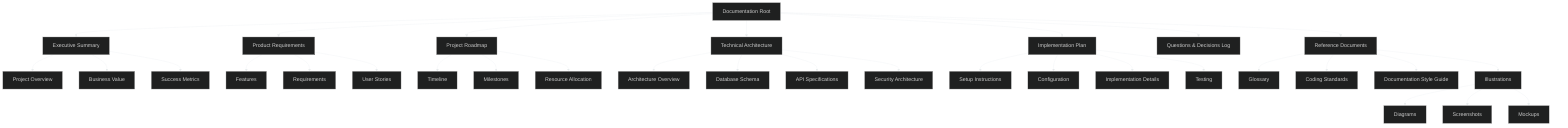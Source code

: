 %%{init: {'theme': 'dark', 'themeVariables': { 'primaryColor': '#2c3e50', 'primaryTextColor': '#ecf0f1', 'primaryBorderColor': '#7f8c8d', 'lineColor': '#ecf0f1', 'secondaryColor': '#34495e', 'tertiaryColor': '#282c34' }}}%%
graph TD
    A[Documentation Root] --> B[Executive Summary]
    A --> C[Product Requirements]
    A --> D[Project Roadmap]
    A --> E[Technical Architecture]
    A --> F[Implementation Plan]
    A --> G[Questions & Decisions Log]
    A --> H[Reference Documents]
    
    B --> B1[Project Overview]
    B --> B2[Business Value]
    B --> B3[Success Metrics]
    
    C --> C1[Features]
    C --> C2[Requirements]
    C --> C3[User Stories]
    
    D --> D1[Timeline]
    D --> D2[Milestones]
    D --> D3[Resource Allocation]
    
    E --> E1[Architecture Overview]
    E --> E2[Database Schema]
    E --> E3[API Specifications]
    E --> E4[Security Architecture]
    
    F --> F1[Setup Instructions]
    F --> F2[Configuration]
    F --> F3[Implementation Details]
    F --> F4[Testing]
    
    H --> H1[Glossary]
    H --> H2[Coding Standards]
    H --> H3[Documentation Style Guide]
    H --> H4[Illustrations]
    
    H4 --> H4A[Diagrams]
    H4 --> H4B[Screenshots]
    H4 --> H4C[Mockups]